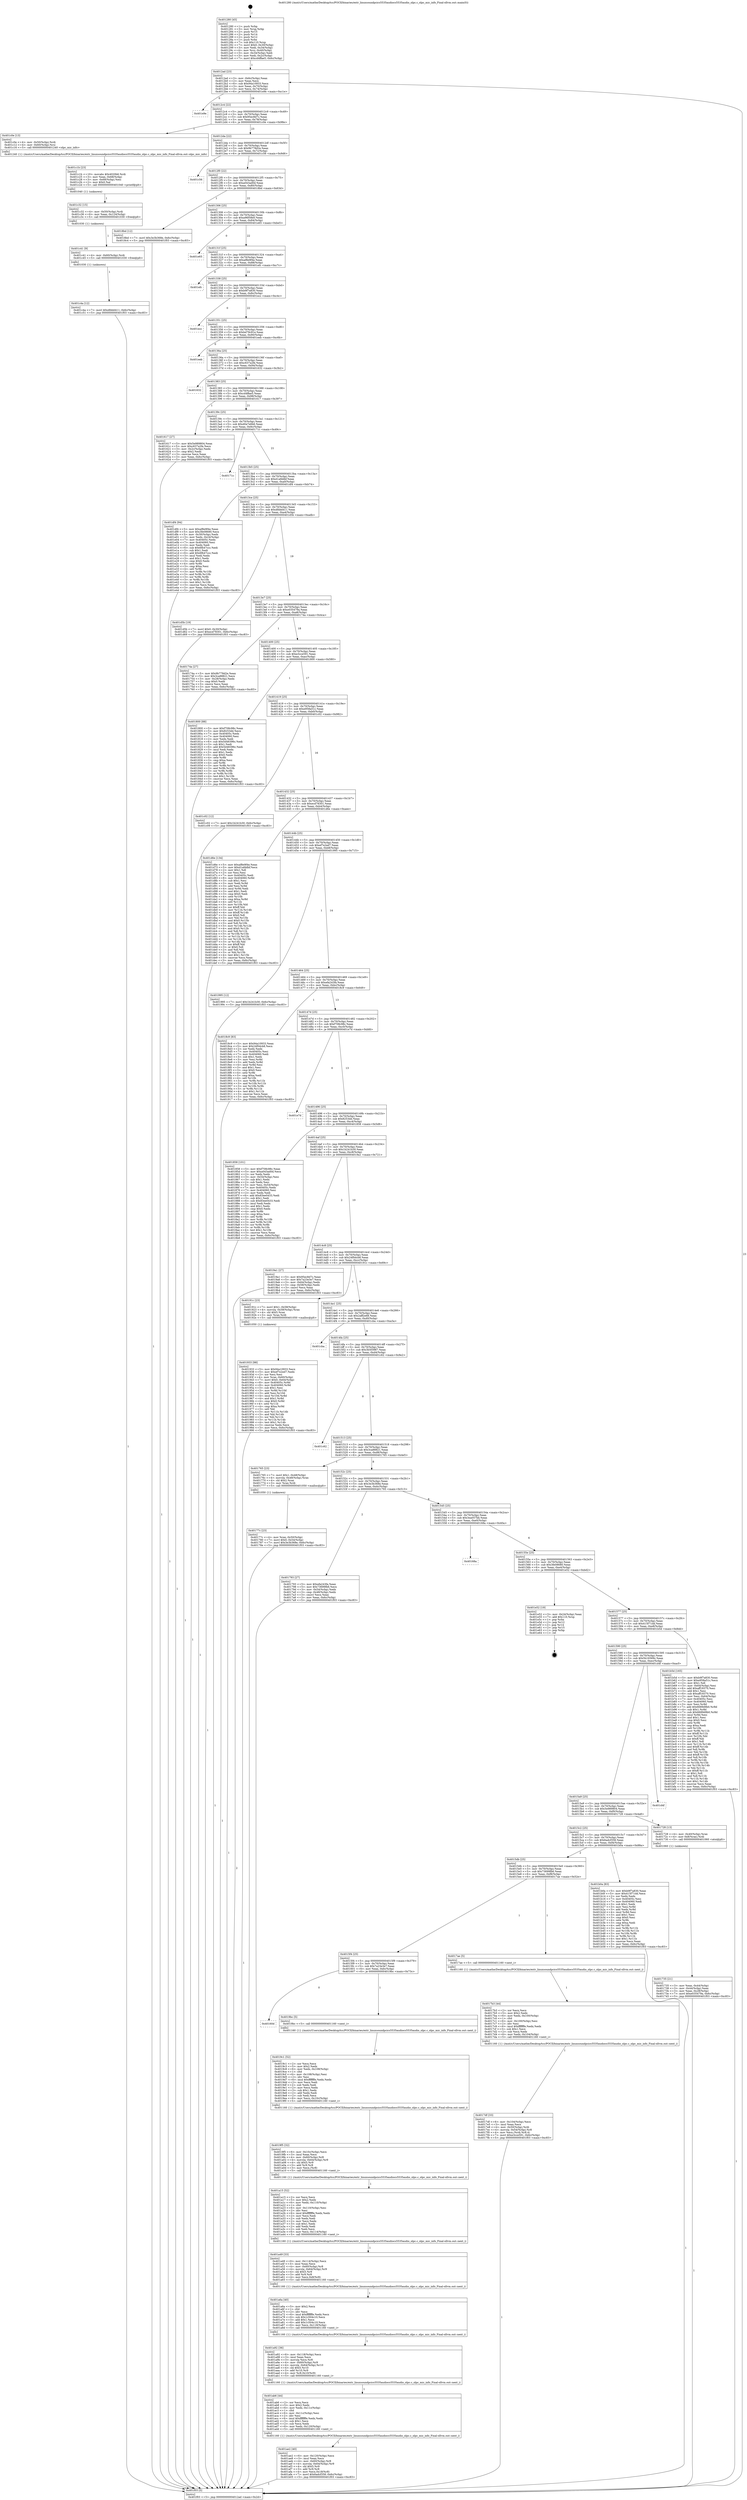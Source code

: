 digraph "0x401280" {
  label = "0x401280 (/mnt/c/Users/mathe/Desktop/tcc/POCII/binaries/extr_linuxsoundpcics5535audiocs5535audio_olpc.c_olpc_mic_info_Final-ollvm.out::main(0))"
  labelloc = "t"
  node[shape=record]

  Entry [label="",width=0.3,height=0.3,shape=circle,fillcolor=black,style=filled]
  "0x4012ad" [label="{
     0x4012ad [23]\l
     | [instrs]\l
     &nbsp;&nbsp;0x4012ad \<+3\>: mov -0x6c(%rbp),%eax\l
     &nbsp;&nbsp;0x4012b0 \<+2\>: mov %eax,%ecx\l
     &nbsp;&nbsp;0x4012b2 \<+6\>: sub $0x94a10933,%ecx\l
     &nbsp;&nbsp;0x4012b8 \<+3\>: mov %eax,-0x70(%rbp)\l
     &nbsp;&nbsp;0x4012bb \<+3\>: mov %ecx,-0x74(%rbp)\l
     &nbsp;&nbsp;0x4012be \<+6\>: je 0000000000401e9e \<main+0xc1e\>\l
  }"]
  "0x401e9e" [label="{
     0x401e9e\l
  }", style=dashed]
  "0x4012c4" [label="{
     0x4012c4 [22]\l
     | [instrs]\l
     &nbsp;&nbsp;0x4012c4 \<+5\>: jmp 00000000004012c9 \<main+0x49\>\l
     &nbsp;&nbsp;0x4012c9 \<+3\>: mov -0x70(%rbp),%eax\l
     &nbsp;&nbsp;0x4012cc \<+5\>: sub $0x95ec8d7c,%eax\l
     &nbsp;&nbsp;0x4012d1 \<+3\>: mov %eax,-0x78(%rbp)\l
     &nbsp;&nbsp;0x4012d4 \<+6\>: je 0000000000401c0e \<main+0x98e\>\l
  }"]
  Exit [label="",width=0.3,height=0.3,shape=circle,fillcolor=black,style=filled,peripheries=2]
  "0x401c0e" [label="{
     0x401c0e [13]\l
     | [instrs]\l
     &nbsp;&nbsp;0x401c0e \<+4\>: mov -0x50(%rbp),%rdi\l
     &nbsp;&nbsp;0x401c12 \<+4\>: mov -0x60(%rbp),%rsi\l
     &nbsp;&nbsp;0x401c16 \<+5\>: call 0000000000401240 \<olpc_mic_info\>\l
     | [calls]\l
     &nbsp;&nbsp;0x401240 \{1\} (/mnt/c/Users/mathe/Desktop/tcc/POCII/binaries/extr_linuxsoundpcics5535audiocs5535audio_olpc.c_olpc_mic_info_Final-ollvm.out::olpc_mic_info)\l
  }"]
  "0x4012da" [label="{
     0x4012da [22]\l
     | [instrs]\l
     &nbsp;&nbsp;0x4012da \<+5\>: jmp 00000000004012df \<main+0x5f\>\l
     &nbsp;&nbsp;0x4012df \<+3\>: mov -0x70(%rbp),%eax\l
     &nbsp;&nbsp;0x4012e2 \<+5\>: sub $0x9b778d2e,%eax\l
     &nbsp;&nbsp;0x4012e7 \<+3\>: mov %eax,-0x7c(%rbp)\l
     &nbsp;&nbsp;0x4012ea \<+6\>: je 0000000000401c56 \<main+0x9d6\>\l
  }"]
  "0x401c4a" [label="{
     0x401c4a [12]\l
     | [instrs]\l
     &nbsp;&nbsp;0x401c4a \<+7\>: movl $0xdfddd411,-0x6c(%rbp)\l
     &nbsp;&nbsp;0x401c51 \<+5\>: jmp 0000000000401f03 \<main+0xc83\>\l
  }"]
  "0x401c56" [label="{
     0x401c56\l
  }", style=dashed]
  "0x4012f0" [label="{
     0x4012f0 [22]\l
     | [instrs]\l
     &nbsp;&nbsp;0x4012f0 \<+5\>: jmp 00000000004012f5 \<main+0x75\>\l
     &nbsp;&nbsp;0x4012f5 \<+3\>: mov -0x70(%rbp),%eax\l
     &nbsp;&nbsp;0x4012f8 \<+5\>: sub $0xa043ad0d,%eax\l
     &nbsp;&nbsp;0x4012fd \<+3\>: mov %eax,-0x80(%rbp)\l
     &nbsp;&nbsp;0x401300 \<+6\>: je 00000000004018bd \<main+0x63d\>\l
  }"]
  "0x401c41" [label="{
     0x401c41 [9]\l
     | [instrs]\l
     &nbsp;&nbsp;0x401c41 \<+4\>: mov -0x60(%rbp),%rdi\l
     &nbsp;&nbsp;0x401c45 \<+5\>: call 0000000000401030 \<free@plt\>\l
     | [calls]\l
     &nbsp;&nbsp;0x401030 \{1\} (unknown)\l
  }"]
  "0x4018bd" [label="{
     0x4018bd [12]\l
     | [instrs]\l
     &nbsp;&nbsp;0x4018bd \<+7\>: movl $0x3e3b368e,-0x6c(%rbp)\l
     &nbsp;&nbsp;0x4018c4 \<+5\>: jmp 0000000000401f03 \<main+0xc83\>\l
  }"]
  "0x401306" [label="{
     0x401306 [25]\l
     | [instrs]\l
     &nbsp;&nbsp;0x401306 \<+5\>: jmp 000000000040130b \<main+0x8b\>\l
     &nbsp;&nbsp;0x40130b \<+3\>: mov -0x70(%rbp),%eax\l
     &nbsp;&nbsp;0x40130e \<+5\>: sub $0xa96f58e0,%eax\l
     &nbsp;&nbsp;0x401313 \<+6\>: mov %eax,-0x84(%rbp)\l
     &nbsp;&nbsp;0x401319 \<+6\>: je 0000000000401e65 \<main+0xbe5\>\l
  }"]
  "0x401c32" [label="{
     0x401c32 [15]\l
     | [instrs]\l
     &nbsp;&nbsp;0x401c32 \<+4\>: mov -0x50(%rbp),%rdi\l
     &nbsp;&nbsp;0x401c36 \<+6\>: mov %eax,-0x124(%rbp)\l
     &nbsp;&nbsp;0x401c3c \<+5\>: call 0000000000401030 \<free@plt\>\l
     | [calls]\l
     &nbsp;&nbsp;0x401030 \{1\} (unknown)\l
  }"]
  "0x401e65" [label="{
     0x401e65\l
  }", style=dashed]
  "0x40131f" [label="{
     0x40131f [25]\l
     | [instrs]\l
     &nbsp;&nbsp;0x40131f \<+5\>: jmp 0000000000401324 \<main+0xa4\>\l
     &nbsp;&nbsp;0x401324 \<+3\>: mov -0x70(%rbp),%eax\l
     &nbsp;&nbsp;0x401327 \<+5\>: sub $0xaf8e9f4e,%eax\l
     &nbsp;&nbsp;0x40132c \<+6\>: mov %eax,-0x88(%rbp)\l
     &nbsp;&nbsp;0x401332 \<+6\>: je 0000000000401efc \<main+0xc7c\>\l
  }"]
  "0x401c1b" [label="{
     0x401c1b [23]\l
     | [instrs]\l
     &nbsp;&nbsp;0x401c1b \<+10\>: movabs $0x4020b6,%rdi\l
     &nbsp;&nbsp;0x401c25 \<+3\>: mov %eax,-0x68(%rbp)\l
     &nbsp;&nbsp;0x401c28 \<+3\>: mov -0x68(%rbp),%esi\l
     &nbsp;&nbsp;0x401c2b \<+2\>: mov $0x0,%al\l
     &nbsp;&nbsp;0x401c2d \<+5\>: call 0000000000401040 \<printf@plt\>\l
     | [calls]\l
     &nbsp;&nbsp;0x401040 \{1\} (unknown)\l
  }"]
  "0x401efc" [label="{
     0x401efc\l
  }", style=dashed]
  "0x401338" [label="{
     0x401338 [25]\l
     | [instrs]\l
     &nbsp;&nbsp;0x401338 \<+5\>: jmp 000000000040133d \<main+0xbd\>\l
     &nbsp;&nbsp;0x40133d \<+3\>: mov -0x70(%rbp),%eax\l
     &nbsp;&nbsp;0x401340 \<+5\>: sub $0xb9f7a830,%eax\l
     &nbsp;&nbsp;0x401345 \<+6\>: mov %eax,-0x8c(%rbp)\l
     &nbsp;&nbsp;0x40134b \<+6\>: je 0000000000401ecc \<main+0xc4c\>\l
  }"]
  "0x401ae2" [label="{
     0x401ae2 [40]\l
     | [instrs]\l
     &nbsp;&nbsp;0x401ae2 \<+6\>: mov -0x120(%rbp),%ecx\l
     &nbsp;&nbsp;0x401ae8 \<+3\>: imul %eax,%ecx\l
     &nbsp;&nbsp;0x401aeb \<+4\>: mov -0x60(%rbp),%r8\l
     &nbsp;&nbsp;0x401aef \<+4\>: movslq -0x64(%rbp),%r9\l
     &nbsp;&nbsp;0x401af3 \<+4\>: shl $0x5,%r9\l
     &nbsp;&nbsp;0x401af7 \<+3\>: add %r9,%r8\l
     &nbsp;&nbsp;0x401afa \<+4\>: mov %ecx,0x18(%r8)\l
     &nbsp;&nbsp;0x401afe \<+7\>: movl $0x6adcf358,-0x6c(%rbp)\l
     &nbsp;&nbsp;0x401b05 \<+5\>: jmp 0000000000401f03 \<main+0xc83\>\l
  }"]
  "0x401ecc" [label="{
     0x401ecc\l
  }", style=dashed]
  "0x401351" [label="{
     0x401351 [25]\l
     | [instrs]\l
     &nbsp;&nbsp;0x401351 \<+5\>: jmp 0000000000401356 \<main+0xd6\>\l
     &nbsp;&nbsp;0x401356 \<+3\>: mov -0x70(%rbp),%eax\l
     &nbsp;&nbsp;0x401359 \<+5\>: sub $0xbd78c91e,%eax\l
     &nbsp;&nbsp;0x40135e \<+6\>: mov %eax,-0x90(%rbp)\l
     &nbsp;&nbsp;0x401364 \<+6\>: je 0000000000401eeb \<main+0xc6b\>\l
  }"]
  "0x401ab6" [label="{
     0x401ab6 [44]\l
     | [instrs]\l
     &nbsp;&nbsp;0x401ab6 \<+2\>: xor %ecx,%ecx\l
     &nbsp;&nbsp;0x401ab8 \<+5\>: mov $0x2,%edx\l
     &nbsp;&nbsp;0x401abd \<+6\>: mov %edx,-0x11c(%rbp)\l
     &nbsp;&nbsp;0x401ac3 \<+1\>: cltd\l
     &nbsp;&nbsp;0x401ac4 \<+6\>: mov -0x11c(%rbp),%esi\l
     &nbsp;&nbsp;0x401aca \<+2\>: idiv %esi\l
     &nbsp;&nbsp;0x401acc \<+6\>: imul $0xfffffffe,%edx,%edx\l
     &nbsp;&nbsp;0x401ad2 \<+3\>: sub $0x1,%ecx\l
     &nbsp;&nbsp;0x401ad5 \<+2\>: sub %ecx,%edx\l
     &nbsp;&nbsp;0x401ad7 \<+6\>: mov %edx,-0x120(%rbp)\l
     &nbsp;&nbsp;0x401add \<+5\>: call 0000000000401160 \<next_i\>\l
     | [calls]\l
     &nbsp;&nbsp;0x401160 \{1\} (/mnt/c/Users/mathe/Desktop/tcc/POCII/binaries/extr_linuxsoundpcics5535audiocs5535audio_olpc.c_olpc_mic_info_Final-ollvm.out::next_i)\l
  }"]
  "0x401eeb" [label="{
     0x401eeb\l
  }", style=dashed]
  "0x40136a" [label="{
     0x40136a [25]\l
     | [instrs]\l
     &nbsp;&nbsp;0x40136a \<+5\>: jmp 000000000040136f \<main+0xef\>\l
     &nbsp;&nbsp;0x40136f \<+3\>: mov -0x70(%rbp),%eax\l
     &nbsp;&nbsp;0x401372 \<+5\>: sub $0xc637a2fe,%eax\l
     &nbsp;&nbsp;0x401377 \<+6\>: mov %eax,-0x94(%rbp)\l
     &nbsp;&nbsp;0x40137d \<+6\>: je 0000000000401632 \<main+0x3b2\>\l
  }"]
  "0x401a92" [label="{
     0x401a92 [36]\l
     | [instrs]\l
     &nbsp;&nbsp;0x401a92 \<+6\>: mov -0x118(%rbp),%ecx\l
     &nbsp;&nbsp;0x401a98 \<+3\>: imul %eax,%ecx\l
     &nbsp;&nbsp;0x401a9b \<+3\>: movslq %ecx,%r8\l
     &nbsp;&nbsp;0x401a9e \<+4\>: mov -0x60(%rbp),%r9\l
     &nbsp;&nbsp;0x401aa2 \<+4\>: movslq -0x64(%rbp),%r10\l
     &nbsp;&nbsp;0x401aa6 \<+4\>: shl $0x5,%r10\l
     &nbsp;&nbsp;0x401aaa \<+3\>: add %r10,%r9\l
     &nbsp;&nbsp;0x401aad \<+4\>: mov %r8,0x10(%r9)\l
     &nbsp;&nbsp;0x401ab1 \<+5\>: call 0000000000401160 \<next_i\>\l
     | [calls]\l
     &nbsp;&nbsp;0x401160 \{1\} (/mnt/c/Users/mathe/Desktop/tcc/POCII/binaries/extr_linuxsoundpcics5535audiocs5535audio_olpc.c_olpc_mic_info_Final-ollvm.out::next_i)\l
  }"]
  "0x401632" [label="{
     0x401632\l
  }", style=dashed]
  "0x401383" [label="{
     0x401383 [25]\l
     | [instrs]\l
     &nbsp;&nbsp;0x401383 \<+5\>: jmp 0000000000401388 \<main+0x108\>\l
     &nbsp;&nbsp;0x401388 \<+3\>: mov -0x70(%rbp),%eax\l
     &nbsp;&nbsp;0x40138b \<+5\>: sub $0xcd4ffae5,%eax\l
     &nbsp;&nbsp;0x401390 \<+6\>: mov %eax,-0x98(%rbp)\l
     &nbsp;&nbsp;0x401396 \<+6\>: je 0000000000401617 \<main+0x397\>\l
  }"]
  "0x401a6a" [label="{
     0x401a6a [40]\l
     | [instrs]\l
     &nbsp;&nbsp;0x401a6a \<+5\>: mov $0x2,%ecx\l
     &nbsp;&nbsp;0x401a6f \<+1\>: cltd\l
     &nbsp;&nbsp;0x401a70 \<+2\>: idiv %ecx\l
     &nbsp;&nbsp;0x401a72 \<+6\>: imul $0xfffffffe,%edx,%ecx\l
     &nbsp;&nbsp;0x401a78 \<+6\>: sub $0x1c504c10,%ecx\l
     &nbsp;&nbsp;0x401a7e \<+3\>: add $0x1,%ecx\l
     &nbsp;&nbsp;0x401a81 \<+6\>: add $0x1c504c10,%ecx\l
     &nbsp;&nbsp;0x401a87 \<+6\>: mov %ecx,-0x118(%rbp)\l
     &nbsp;&nbsp;0x401a8d \<+5\>: call 0000000000401160 \<next_i\>\l
     | [calls]\l
     &nbsp;&nbsp;0x401160 \{1\} (/mnt/c/Users/mathe/Desktop/tcc/POCII/binaries/extr_linuxsoundpcics5535audiocs5535audio_olpc.c_olpc_mic_info_Final-ollvm.out::next_i)\l
  }"]
  "0x401617" [label="{
     0x401617 [27]\l
     | [instrs]\l
     &nbsp;&nbsp;0x401617 \<+5\>: mov $0x5e989804,%eax\l
     &nbsp;&nbsp;0x40161c \<+5\>: mov $0xc637a2fe,%ecx\l
     &nbsp;&nbsp;0x401621 \<+3\>: mov -0x2c(%rbp),%edx\l
     &nbsp;&nbsp;0x401624 \<+3\>: cmp $0x2,%edx\l
     &nbsp;&nbsp;0x401627 \<+3\>: cmovne %ecx,%eax\l
     &nbsp;&nbsp;0x40162a \<+3\>: mov %eax,-0x6c(%rbp)\l
     &nbsp;&nbsp;0x40162d \<+5\>: jmp 0000000000401f03 \<main+0xc83\>\l
  }"]
  "0x40139c" [label="{
     0x40139c [25]\l
     | [instrs]\l
     &nbsp;&nbsp;0x40139c \<+5\>: jmp 00000000004013a1 \<main+0x121\>\l
     &nbsp;&nbsp;0x4013a1 \<+3\>: mov -0x70(%rbp),%eax\l
     &nbsp;&nbsp;0x4013a4 \<+5\>: sub $0xd0a7e6b6,%eax\l
     &nbsp;&nbsp;0x4013a9 \<+6\>: mov %eax,-0x9c(%rbp)\l
     &nbsp;&nbsp;0x4013af \<+6\>: je 000000000040171c \<main+0x49c\>\l
  }"]
  "0x401f03" [label="{
     0x401f03 [5]\l
     | [instrs]\l
     &nbsp;&nbsp;0x401f03 \<+5\>: jmp 00000000004012ad \<main+0x2d\>\l
  }"]
  "0x401280" [label="{
     0x401280 [45]\l
     | [instrs]\l
     &nbsp;&nbsp;0x401280 \<+1\>: push %rbp\l
     &nbsp;&nbsp;0x401281 \<+3\>: mov %rsp,%rbp\l
     &nbsp;&nbsp;0x401284 \<+2\>: push %r15\l
     &nbsp;&nbsp;0x401286 \<+2\>: push %r14\l
     &nbsp;&nbsp;0x401288 \<+2\>: push %r12\l
     &nbsp;&nbsp;0x40128a \<+1\>: push %rbx\l
     &nbsp;&nbsp;0x40128b \<+7\>: sub $0x110,%rsp\l
     &nbsp;&nbsp;0x401292 \<+7\>: movl $0x0,-0x30(%rbp)\l
     &nbsp;&nbsp;0x401299 \<+3\>: mov %edi,-0x34(%rbp)\l
     &nbsp;&nbsp;0x40129c \<+4\>: mov %rsi,-0x40(%rbp)\l
     &nbsp;&nbsp;0x4012a0 \<+3\>: mov -0x34(%rbp),%edi\l
     &nbsp;&nbsp;0x4012a3 \<+3\>: mov %edi,-0x2c(%rbp)\l
     &nbsp;&nbsp;0x4012a6 \<+7\>: movl $0xcd4ffae5,-0x6c(%rbp)\l
  }"]
  "0x401a49" [label="{
     0x401a49 [33]\l
     | [instrs]\l
     &nbsp;&nbsp;0x401a49 \<+6\>: mov -0x114(%rbp),%ecx\l
     &nbsp;&nbsp;0x401a4f \<+3\>: imul %eax,%ecx\l
     &nbsp;&nbsp;0x401a52 \<+4\>: mov -0x60(%rbp),%r8\l
     &nbsp;&nbsp;0x401a56 \<+4\>: movslq -0x64(%rbp),%r9\l
     &nbsp;&nbsp;0x401a5a \<+4\>: shl $0x5,%r9\l
     &nbsp;&nbsp;0x401a5e \<+3\>: add %r9,%r8\l
     &nbsp;&nbsp;0x401a61 \<+4\>: mov %ecx,0x8(%r8)\l
     &nbsp;&nbsp;0x401a65 \<+5\>: call 0000000000401160 \<next_i\>\l
     | [calls]\l
     &nbsp;&nbsp;0x401160 \{1\} (/mnt/c/Users/mathe/Desktop/tcc/POCII/binaries/extr_linuxsoundpcics5535audiocs5535audio_olpc.c_olpc_mic_info_Final-ollvm.out::next_i)\l
  }"]
  "0x40171c" [label="{
     0x40171c\l
  }", style=dashed]
  "0x4013b5" [label="{
     0x4013b5 [25]\l
     | [instrs]\l
     &nbsp;&nbsp;0x4013b5 \<+5\>: jmp 00000000004013ba \<main+0x13a\>\l
     &nbsp;&nbsp;0x4013ba \<+3\>: mov -0x70(%rbp),%eax\l
     &nbsp;&nbsp;0x4013bd \<+5\>: sub $0xd1afddbf,%eax\l
     &nbsp;&nbsp;0x4013c2 \<+6\>: mov %eax,-0xa0(%rbp)\l
     &nbsp;&nbsp;0x4013c8 \<+6\>: je 0000000000401df4 \<main+0xb74\>\l
  }"]
  "0x401a15" [label="{
     0x401a15 [52]\l
     | [instrs]\l
     &nbsp;&nbsp;0x401a15 \<+2\>: xor %ecx,%ecx\l
     &nbsp;&nbsp;0x401a17 \<+5\>: mov $0x2,%edx\l
     &nbsp;&nbsp;0x401a1c \<+6\>: mov %edx,-0x110(%rbp)\l
     &nbsp;&nbsp;0x401a22 \<+1\>: cltd\l
     &nbsp;&nbsp;0x401a23 \<+6\>: mov -0x110(%rbp),%esi\l
     &nbsp;&nbsp;0x401a29 \<+2\>: idiv %esi\l
     &nbsp;&nbsp;0x401a2b \<+6\>: imul $0xfffffffe,%edx,%edx\l
     &nbsp;&nbsp;0x401a31 \<+2\>: mov %ecx,%edi\l
     &nbsp;&nbsp;0x401a33 \<+2\>: sub %edx,%edi\l
     &nbsp;&nbsp;0x401a35 \<+2\>: mov %ecx,%edx\l
     &nbsp;&nbsp;0x401a37 \<+3\>: sub $0x1,%edx\l
     &nbsp;&nbsp;0x401a3a \<+2\>: add %edx,%edi\l
     &nbsp;&nbsp;0x401a3c \<+2\>: sub %edi,%ecx\l
     &nbsp;&nbsp;0x401a3e \<+6\>: mov %ecx,-0x114(%rbp)\l
     &nbsp;&nbsp;0x401a44 \<+5\>: call 0000000000401160 \<next_i\>\l
     | [calls]\l
     &nbsp;&nbsp;0x401160 \{1\} (/mnt/c/Users/mathe/Desktop/tcc/POCII/binaries/extr_linuxsoundpcics5535audiocs5535audio_olpc.c_olpc_mic_info_Final-ollvm.out::next_i)\l
  }"]
  "0x401df4" [label="{
     0x401df4 [94]\l
     | [instrs]\l
     &nbsp;&nbsp;0x401df4 \<+5\>: mov $0xaf8e9f4e,%eax\l
     &nbsp;&nbsp;0x401df9 \<+5\>: mov $0x3fe08680,%ecx\l
     &nbsp;&nbsp;0x401dfe \<+3\>: mov -0x30(%rbp),%edx\l
     &nbsp;&nbsp;0x401e01 \<+3\>: mov %edx,-0x24(%rbp)\l
     &nbsp;&nbsp;0x401e04 \<+7\>: mov 0x40405c,%edx\l
     &nbsp;&nbsp;0x401e0b \<+7\>: mov 0x404060,%esi\l
     &nbsp;&nbsp;0x401e12 \<+2\>: mov %edx,%edi\l
     &nbsp;&nbsp;0x401e14 \<+6\>: sub $0x6fb47ccc,%edi\l
     &nbsp;&nbsp;0x401e1a \<+3\>: sub $0x1,%edi\l
     &nbsp;&nbsp;0x401e1d \<+6\>: add $0x6fb47ccc,%edi\l
     &nbsp;&nbsp;0x401e23 \<+3\>: imul %edi,%edx\l
     &nbsp;&nbsp;0x401e26 \<+3\>: and $0x1,%edx\l
     &nbsp;&nbsp;0x401e29 \<+3\>: cmp $0x0,%edx\l
     &nbsp;&nbsp;0x401e2c \<+4\>: sete %r8b\l
     &nbsp;&nbsp;0x401e30 \<+3\>: cmp $0xa,%esi\l
     &nbsp;&nbsp;0x401e33 \<+4\>: setl %r9b\l
     &nbsp;&nbsp;0x401e37 \<+3\>: mov %r8b,%r10b\l
     &nbsp;&nbsp;0x401e3a \<+3\>: and %r9b,%r10b\l
     &nbsp;&nbsp;0x401e3d \<+3\>: xor %r9b,%r8b\l
     &nbsp;&nbsp;0x401e40 \<+3\>: or %r8b,%r10b\l
     &nbsp;&nbsp;0x401e43 \<+4\>: test $0x1,%r10b\l
     &nbsp;&nbsp;0x401e47 \<+3\>: cmovne %ecx,%eax\l
     &nbsp;&nbsp;0x401e4a \<+3\>: mov %eax,-0x6c(%rbp)\l
     &nbsp;&nbsp;0x401e4d \<+5\>: jmp 0000000000401f03 \<main+0xc83\>\l
  }"]
  "0x4013ce" [label="{
     0x4013ce [25]\l
     | [instrs]\l
     &nbsp;&nbsp;0x4013ce \<+5\>: jmp 00000000004013d3 \<main+0x153\>\l
     &nbsp;&nbsp;0x4013d3 \<+3\>: mov -0x70(%rbp),%eax\l
     &nbsp;&nbsp;0x4013d6 \<+5\>: sub $0xdfddd411,%eax\l
     &nbsp;&nbsp;0x4013db \<+6\>: mov %eax,-0xa4(%rbp)\l
     &nbsp;&nbsp;0x4013e1 \<+6\>: je 0000000000401d5b \<main+0xadb\>\l
  }"]
  "0x4019f5" [label="{
     0x4019f5 [32]\l
     | [instrs]\l
     &nbsp;&nbsp;0x4019f5 \<+6\>: mov -0x10c(%rbp),%ecx\l
     &nbsp;&nbsp;0x4019fb \<+3\>: imul %eax,%ecx\l
     &nbsp;&nbsp;0x4019fe \<+4\>: mov -0x60(%rbp),%r8\l
     &nbsp;&nbsp;0x401a02 \<+4\>: movslq -0x64(%rbp),%r9\l
     &nbsp;&nbsp;0x401a06 \<+4\>: shl $0x5,%r9\l
     &nbsp;&nbsp;0x401a0a \<+3\>: add %r9,%r8\l
     &nbsp;&nbsp;0x401a0d \<+3\>: mov %ecx,(%r8)\l
     &nbsp;&nbsp;0x401a10 \<+5\>: call 0000000000401160 \<next_i\>\l
     | [calls]\l
     &nbsp;&nbsp;0x401160 \{1\} (/mnt/c/Users/mathe/Desktop/tcc/POCII/binaries/extr_linuxsoundpcics5535audiocs5535audio_olpc.c_olpc_mic_info_Final-ollvm.out::next_i)\l
  }"]
  "0x401d5b" [label="{
     0x401d5b [19]\l
     | [instrs]\l
     &nbsp;&nbsp;0x401d5b \<+7\>: movl $0x0,-0x30(%rbp)\l
     &nbsp;&nbsp;0x401d62 \<+7\>: movl $0xecd78301,-0x6c(%rbp)\l
     &nbsp;&nbsp;0x401d69 \<+5\>: jmp 0000000000401f03 \<main+0xc83\>\l
  }"]
  "0x4013e7" [label="{
     0x4013e7 [25]\l
     | [instrs]\l
     &nbsp;&nbsp;0x4013e7 \<+5\>: jmp 00000000004013ec \<main+0x16c\>\l
     &nbsp;&nbsp;0x4013ec \<+3\>: mov -0x70(%rbp),%eax\l
     &nbsp;&nbsp;0x4013ef \<+5\>: sub $0xe035479a,%eax\l
     &nbsp;&nbsp;0x4013f4 \<+6\>: mov %eax,-0xa8(%rbp)\l
     &nbsp;&nbsp;0x4013fa \<+6\>: je 000000000040174a \<main+0x4ca\>\l
  }"]
  "0x4019c1" [label="{
     0x4019c1 [52]\l
     | [instrs]\l
     &nbsp;&nbsp;0x4019c1 \<+2\>: xor %ecx,%ecx\l
     &nbsp;&nbsp;0x4019c3 \<+5\>: mov $0x2,%edx\l
     &nbsp;&nbsp;0x4019c8 \<+6\>: mov %edx,-0x108(%rbp)\l
     &nbsp;&nbsp;0x4019ce \<+1\>: cltd\l
     &nbsp;&nbsp;0x4019cf \<+6\>: mov -0x108(%rbp),%esi\l
     &nbsp;&nbsp;0x4019d5 \<+2\>: idiv %esi\l
     &nbsp;&nbsp;0x4019d7 \<+6\>: imul $0xfffffffe,%edx,%edx\l
     &nbsp;&nbsp;0x4019dd \<+2\>: mov %ecx,%edi\l
     &nbsp;&nbsp;0x4019df \<+2\>: sub %edx,%edi\l
     &nbsp;&nbsp;0x4019e1 \<+2\>: mov %ecx,%edx\l
     &nbsp;&nbsp;0x4019e3 \<+3\>: sub $0x1,%edx\l
     &nbsp;&nbsp;0x4019e6 \<+2\>: add %edx,%edi\l
     &nbsp;&nbsp;0x4019e8 \<+2\>: sub %edi,%ecx\l
     &nbsp;&nbsp;0x4019ea \<+6\>: mov %ecx,-0x10c(%rbp)\l
     &nbsp;&nbsp;0x4019f0 \<+5\>: call 0000000000401160 \<next_i\>\l
     | [calls]\l
     &nbsp;&nbsp;0x401160 \{1\} (/mnt/c/Users/mathe/Desktop/tcc/POCII/binaries/extr_linuxsoundpcics5535audiocs5535audio_olpc.c_olpc_mic_info_Final-ollvm.out::next_i)\l
  }"]
  "0x40174a" [label="{
     0x40174a [27]\l
     | [instrs]\l
     &nbsp;&nbsp;0x40174a \<+5\>: mov $0x9b778d2e,%eax\l
     &nbsp;&nbsp;0x40174f \<+5\>: mov $0x3ca88821,%ecx\l
     &nbsp;&nbsp;0x401754 \<+3\>: mov -0x28(%rbp),%edx\l
     &nbsp;&nbsp;0x401757 \<+3\>: cmp $0x0,%edx\l
     &nbsp;&nbsp;0x40175a \<+3\>: cmove %ecx,%eax\l
     &nbsp;&nbsp;0x40175d \<+3\>: mov %eax,-0x6c(%rbp)\l
     &nbsp;&nbsp;0x401760 \<+5\>: jmp 0000000000401f03 \<main+0xc83\>\l
  }"]
  "0x401400" [label="{
     0x401400 [25]\l
     | [instrs]\l
     &nbsp;&nbsp;0x401400 \<+5\>: jmp 0000000000401405 \<main+0x185\>\l
     &nbsp;&nbsp;0x401405 \<+3\>: mov -0x70(%rbp),%eax\l
     &nbsp;&nbsp;0x401408 \<+5\>: sub $0xe3cce591,%eax\l
     &nbsp;&nbsp;0x40140d \<+6\>: mov %eax,-0xac(%rbp)\l
     &nbsp;&nbsp;0x401413 \<+6\>: je 0000000000401800 \<main+0x580\>\l
  }"]
  "0x40160d" [label="{
     0x40160d\l
  }", style=dashed]
  "0x401800" [label="{
     0x401800 [88]\l
     | [instrs]\l
     &nbsp;&nbsp;0x401800 \<+5\>: mov $0xf708c98c,%eax\l
     &nbsp;&nbsp;0x401805 \<+5\>: mov $0x8253dd,%ecx\l
     &nbsp;&nbsp;0x40180a \<+7\>: mov 0x40405c,%edx\l
     &nbsp;&nbsp;0x401811 \<+7\>: mov 0x404060,%esi\l
     &nbsp;&nbsp;0x401818 \<+2\>: mov %edx,%edi\l
     &nbsp;&nbsp;0x40181a \<+6\>: sub $0x5d48396c,%edi\l
     &nbsp;&nbsp;0x401820 \<+3\>: sub $0x1,%edi\l
     &nbsp;&nbsp;0x401823 \<+6\>: add $0x5d48396c,%edi\l
     &nbsp;&nbsp;0x401829 \<+3\>: imul %edi,%edx\l
     &nbsp;&nbsp;0x40182c \<+3\>: and $0x1,%edx\l
     &nbsp;&nbsp;0x40182f \<+3\>: cmp $0x0,%edx\l
     &nbsp;&nbsp;0x401832 \<+4\>: sete %r8b\l
     &nbsp;&nbsp;0x401836 \<+3\>: cmp $0xa,%esi\l
     &nbsp;&nbsp;0x401839 \<+4\>: setl %r9b\l
     &nbsp;&nbsp;0x40183d \<+3\>: mov %r8b,%r10b\l
     &nbsp;&nbsp;0x401840 \<+3\>: and %r9b,%r10b\l
     &nbsp;&nbsp;0x401843 \<+3\>: xor %r9b,%r8b\l
     &nbsp;&nbsp;0x401846 \<+3\>: or %r8b,%r10b\l
     &nbsp;&nbsp;0x401849 \<+4\>: test $0x1,%r10b\l
     &nbsp;&nbsp;0x40184d \<+3\>: cmovne %ecx,%eax\l
     &nbsp;&nbsp;0x401850 \<+3\>: mov %eax,-0x6c(%rbp)\l
     &nbsp;&nbsp;0x401853 \<+5\>: jmp 0000000000401f03 \<main+0xc83\>\l
  }"]
  "0x401419" [label="{
     0x401419 [25]\l
     | [instrs]\l
     &nbsp;&nbsp;0x401419 \<+5\>: jmp 000000000040141e \<main+0x19e\>\l
     &nbsp;&nbsp;0x40141e \<+3\>: mov -0x70(%rbp),%eax\l
     &nbsp;&nbsp;0x401421 \<+5\>: sub $0xe958a51c,%eax\l
     &nbsp;&nbsp;0x401426 \<+6\>: mov %eax,-0xb0(%rbp)\l
     &nbsp;&nbsp;0x40142c \<+6\>: je 0000000000401c02 \<main+0x982\>\l
  }"]
  "0x4019bc" [label="{
     0x4019bc [5]\l
     | [instrs]\l
     &nbsp;&nbsp;0x4019bc \<+5\>: call 0000000000401160 \<next_i\>\l
     | [calls]\l
     &nbsp;&nbsp;0x401160 \{1\} (/mnt/c/Users/mathe/Desktop/tcc/POCII/binaries/extr_linuxsoundpcics5535audiocs5535audio_olpc.c_olpc_mic_info_Final-ollvm.out::next_i)\l
  }"]
  "0x401c02" [label="{
     0x401c02 [12]\l
     | [instrs]\l
     &nbsp;&nbsp;0x401c02 \<+7\>: movl $0x1b241b30,-0x6c(%rbp)\l
     &nbsp;&nbsp;0x401c09 \<+5\>: jmp 0000000000401f03 \<main+0xc83\>\l
  }"]
  "0x401432" [label="{
     0x401432 [25]\l
     | [instrs]\l
     &nbsp;&nbsp;0x401432 \<+5\>: jmp 0000000000401437 \<main+0x1b7\>\l
     &nbsp;&nbsp;0x401437 \<+3\>: mov -0x70(%rbp),%eax\l
     &nbsp;&nbsp;0x40143a \<+5\>: sub $0xecd78301,%eax\l
     &nbsp;&nbsp;0x40143f \<+6\>: mov %eax,-0xb4(%rbp)\l
     &nbsp;&nbsp;0x401445 \<+6\>: je 0000000000401d6e \<main+0xaee\>\l
  }"]
  "0x401933" [label="{
     0x401933 [98]\l
     | [instrs]\l
     &nbsp;&nbsp;0x401933 \<+5\>: mov $0x94a10933,%ecx\l
     &nbsp;&nbsp;0x401938 \<+5\>: mov $0xef7e2ed7,%edx\l
     &nbsp;&nbsp;0x40193d \<+2\>: xor %esi,%esi\l
     &nbsp;&nbsp;0x40193f \<+4\>: mov %rax,-0x60(%rbp)\l
     &nbsp;&nbsp;0x401943 \<+7\>: movl $0x0,-0x64(%rbp)\l
     &nbsp;&nbsp;0x40194a \<+8\>: mov 0x40405c,%r8d\l
     &nbsp;&nbsp;0x401952 \<+8\>: mov 0x404060,%r9d\l
     &nbsp;&nbsp;0x40195a \<+3\>: sub $0x1,%esi\l
     &nbsp;&nbsp;0x40195d \<+3\>: mov %r8d,%r10d\l
     &nbsp;&nbsp;0x401960 \<+3\>: add %esi,%r10d\l
     &nbsp;&nbsp;0x401963 \<+4\>: imul %r10d,%r8d\l
     &nbsp;&nbsp;0x401967 \<+4\>: and $0x1,%r8d\l
     &nbsp;&nbsp;0x40196b \<+4\>: cmp $0x0,%r8d\l
     &nbsp;&nbsp;0x40196f \<+4\>: sete %r11b\l
     &nbsp;&nbsp;0x401973 \<+4\>: cmp $0xa,%r9d\l
     &nbsp;&nbsp;0x401977 \<+3\>: setl %bl\l
     &nbsp;&nbsp;0x40197a \<+3\>: mov %r11b,%r14b\l
     &nbsp;&nbsp;0x40197d \<+3\>: and %bl,%r14b\l
     &nbsp;&nbsp;0x401980 \<+3\>: xor %bl,%r11b\l
     &nbsp;&nbsp;0x401983 \<+3\>: or %r11b,%r14b\l
     &nbsp;&nbsp;0x401986 \<+4\>: test $0x1,%r14b\l
     &nbsp;&nbsp;0x40198a \<+3\>: cmovne %edx,%ecx\l
     &nbsp;&nbsp;0x40198d \<+3\>: mov %ecx,-0x6c(%rbp)\l
     &nbsp;&nbsp;0x401990 \<+5\>: jmp 0000000000401f03 \<main+0xc83\>\l
  }"]
  "0x401d6e" [label="{
     0x401d6e [134]\l
     | [instrs]\l
     &nbsp;&nbsp;0x401d6e \<+5\>: mov $0xaf8e9f4e,%eax\l
     &nbsp;&nbsp;0x401d73 \<+5\>: mov $0xd1afddbf,%ecx\l
     &nbsp;&nbsp;0x401d78 \<+2\>: mov $0x1,%dl\l
     &nbsp;&nbsp;0x401d7a \<+2\>: xor %esi,%esi\l
     &nbsp;&nbsp;0x401d7c \<+7\>: mov 0x40405c,%edi\l
     &nbsp;&nbsp;0x401d83 \<+8\>: mov 0x404060,%r8d\l
     &nbsp;&nbsp;0x401d8b \<+3\>: sub $0x1,%esi\l
     &nbsp;&nbsp;0x401d8e \<+3\>: mov %edi,%r9d\l
     &nbsp;&nbsp;0x401d91 \<+3\>: add %esi,%r9d\l
     &nbsp;&nbsp;0x401d94 \<+4\>: imul %r9d,%edi\l
     &nbsp;&nbsp;0x401d98 \<+3\>: and $0x1,%edi\l
     &nbsp;&nbsp;0x401d9b \<+3\>: cmp $0x0,%edi\l
     &nbsp;&nbsp;0x401d9e \<+4\>: sete %r10b\l
     &nbsp;&nbsp;0x401da2 \<+4\>: cmp $0xa,%r8d\l
     &nbsp;&nbsp;0x401da6 \<+4\>: setl %r11b\l
     &nbsp;&nbsp;0x401daa \<+3\>: mov %r10b,%bl\l
     &nbsp;&nbsp;0x401dad \<+3\>: xor $0xff,%bl\l
     &nbsp;&nbsp;0x401db0 \<+3\>: mov %r11b,%r14b\l
     &nbsp;&nbsp;0x401db3 \<+4\>: xor $0xff,%r14b\l
     &nbsp;&nbsp;0x401db7 \<+3\>: xor $0x0,%dl\l
     &nbsp;&nbsp;0x401dba \<+3\>: mov %bl,%r15b\l
     &nbsp;&nbsp;0x401dbd \<+4\>: and $0x0,%r15b\l
     &nbsp;&nbsp;0x401dc1 \<+3\>: and %dl,%r10b\l
     &nbsp;&nbsp;0x401dc4 \<+3\>: mov %r14b,%r12b\l
     &nbsp;&nbsp;0x401dc7 \<+4\>: and $0x0,%r12b\l
     &nbsp;&nbsp;0x401dcb \<+3\>: and %dl,%r11b\l
     &nbsp;&nbsp;0x401dce \<+3\>: or %r10b,%r15b\l
     &nbsp;&nbsp;0x401dd1 \<+3\>: or %r11b,%r12b\l
     &nbsp;&nbsp;0x401dd4 \<+3\>: xor %r12b,%r15b\l
     &nbsp;&nbsp;0x401dd7 \<+3\>: or %r14b,%bl\l
     &nbsp;&nbsp;0x401dda \<+3\>: xor $0xff,%bl\l
     &nbsp;&nbsp;0x401ddd \<+3\>: or $0x0,%dl\l
     &nbsp;&nbsp;0x401de0 \<+2\>: and %dl,%bl\l
     &nbsp;&nbsp;0x401de2 \<+3\>: or %bl,%r15b\l
     &nbsp;&nbsp;0x401de5 \<+4\>: test $0x1,%r15b\l
     &nbsp;&nbsp;0x401de9 \<+3\>: cmovne %ecx,%eax\l
     &nbsp;&nbsp;0x401dec \<+3\>: mov %eax,-0x6c(%rbp)\l
     &nbsp;&nbsp;0x401def \<+5\>: jmp 0000000000401f03 \<main+0xc83\>\l
  }"]
  "0x40144b" [label="{
     0x40144b [25]\l
     | [instrs]\l
     &nbsp;&nbsp;0x40144b \<+5\>: jmp 0000000000401450 \<main+0x1d0\>\l
     &nbsp;&nbsp;0x401450 \<+3\>: mov -0x70(%rbp),%eax\l
     &nbsp;&nbsp;0x401453 \<+5\>: sub $0xef7e2ed7,%eax\l
     &nbsp;&nbsp;0x401458 \<+6\>: mov %eax,-0xb8(%rbp)\l
     &nbsp;&nbsp;0x40145e \<+6\>: je 0000000000401995 \<main+0x715\>\l
  }"]
  "0x4017df" [label="{
     0x4017df [33]\l
     | [instrs]\l
     &nbsp;&nbsp;0x4017df \<+6\>: mov -0x104(%rbp),%ecx\l
     &nbsp;&nbsp;0x4017e5 \<+3\>: imul %eax,%ecx\l
     &nbsp;&nbsp;0x4017e8 \<+4\>: mov -0x50(%rbp),%rdi\l
     &nbsp;&nbsp;0x4017ec \<+4\>: movslq -0x54(%rbp),%r8\l
     &nbsp;&nbsp;0x4017f0 \<+4\>: mov %ecx,(%rdi,%r8,4)\l
     &nbsp;&nbsp;0x4017f4 \<+7\>: movl $0xe3cce591,-0x6c(%rbp)\l
     &nbsp;&nbsp;0x4017fb \<+5\>: jmp 0000000000401f03 \<main+0xc83\>\l
  }"]
  "0x401995" [label="{
     0x401995 [12]\l
     | [instrs]\l
     &nbsp;&nbsp;0x401995 \<+7\>: movl $0x1b241b30,-0x6c(%rbp)\l
     &nbsp;&nbsp;0x40199c \<+5\>: jmp 0000000000401f03 \<main+0xc83\>\l
  }"]
  "0x401464" [label="{
     0x401464 [25]\l
     | [instrs]\l
     &nbsp;&nbsp;0x401464 \<+5\>: jmp 0000000000401469 \<main+0x1e9\>\l
     &nbsp;&nbsp;0x401469 \<+3\>: mov -0x70(%rbp),%eax\l
     &nbsp;&nbsp;0x40146c \<+5\>: sub $0xefa243fa,%eax\l
     &nbsp;&nbsp;0x401471 \<+6\>: mov %eax,-0xbc(%rbp)\l
     &nbsp;&nbsp;0x401477 \<+6\>: je 00000000004018c9 \<main+0x649\>\l
  }"]
  "0x4017b3" [label="{
     0x4017b3 [44]\l
     | [instrs]\l
     &nbsp;&nbsp;0x4017b3 \<+2\>: xor %ecx,%ecx\l
     &nbsp;&nbsp;0x4017b5 \<+5\>: mov $0x2,%edx\l
     &nbsp;&nbsp;0x4017ba \<+6\>: mov %edx,-0x100(%rbp)\l
     &nbsp;&nbsp;0x4017c0 \<+1\>: cltd\l
     &nbsp;&nbsp;0x4017c1 \<+6\>: mov -0x100(%rbp),%esi\l
     &nbsp;&nbsp;0x4017c7 \<+2\>: idiv %esi\l
     &nbsp;&nbsp;0x4017c9 \<+6\>: imul $0xfffffffe,%edx,%edx\l
     &nbsp;&nbsp;0x4017cf \<+3\>: sub $0x1,%ecx\l
     &nbsp;&nbsp;0x4017d2 \<+2\>: sub %ecx,%edx\l
     &nbsp;&nbsp;0x4017d4 \<+6\>: mov %edx,-0x104(%rbp)\l
     &nbsp;&nbsp;0x4017da \<+5\>: call 0000000000401160 \<next_i\>\l
     | [calls]\l
     &nbsp;&nbsp;0x401160 \{1\} (/mnt/c/Users/mathe/Desktop/tcc/POCII/binaries/extr_linuxsoundpcics5535audiocs5535audio_olpc.c_olpc_mic_info_Final-ollvm.out::next_i)\l
  }"]
  "0x4018c9" [label="{
     0x4018c9 [83]\l
     | [instrs]\l
     &nbsp;&nbsp;0x4018c9 \<+5\>: mov $0x94a10933,%eax\l
     &nbsp;&nbsp;0x4018ce \<+5\>: mov $0x24f0dcb8,%ecx\l
     &nbsp;&nbsp;0x4018d3 \<+2\>: xor %edx,%edx\l
     &nbsp;&nbsp;0x4018d5 \<+7\>: mov 0x40405c,%esi\l
     &nbsp;&nbsp;0x4018dc \<+7\>: mov 0x404060,%edi\l
     &nbsp;&nbsp;0x4018e3 \<+3\>: sub $0x1,%edx\l
     &nbsp;&nbsp;0x4018e6 \<+3\>: mov %esi,%r8d\l
     &nbsp;&nbsp;0x4018e9 \<+3\>: add %edx,%r8d\l
     &nbsp;&nbsp;0x4018ec \<+4\>: imul %r8d,%esi\l
     &nbsp;&nbsp;0x4018f0 \<+3\>: and $0x1,%esi\l
     &nbsp;&nbsp;0x4018f3 \<+3\>: cmp $0x0,%esi\l
     &nbsp;&nbsp;0x4018f6 \<+4\>: sete %r9b\l
     &nbsp;&nbsp;0x4018fa \<+3\>: cmp $0xa,%edi\l
     &nbsp;&nbsp;0x4018fd \<+4\>: setl %r10b\l
     &nbsp;&nbsp;0x401901 \<+3\>: mov %r9b,%r11b\l
     &nbsp;&nbsp;0x401904 \<+3\>: and %r10b,%r11b\l
     &nbsp;&nbsp;0x401907 \<+3\>: xor %r10b,%r9b\l
     &nbsp;&nbsp;0x40190a \<+3\>: or %r9b,%r11b\l
     &nbsp;&nbsp;0x40190d \<+4\>: test $0x1,%r11b\l
     &nbsp;&nbsp;0x401911 \<+3\>: cmovne %ecx,%eax\l
     &nbsp;&nbsp;0x401914 \<+3\>: mov %eax,-0x6c(%rbp)\l
     &nbsp;&nbsp;0x401917 \<+5\>: jmp 0000000000401f03 \<main+0xc83\>\l
  }"]
  "0x40147d" [label="{
     0x40147d [25]\l
     | [instrs]\l
     &nbsp;&nbsp;0x40147d \<+5\>: jmp 0000000000401482 \<main+0x202\>\l
     &nbsp;&nbsp;0x401482 \<+3\>: mov -0x70(%rbp),%eax\l
     &nbsp;&nbsp;0x401485 \<+5\>: sub $0xf708c98c,%eax\l
     &nbsp;&nbsp;0x40148a \<+6\>: mov %eax,-0xc0(%rbp)\l
     &nbsp;&nbsp;0x401490 \<+6\>: je 0000000000401e7d \<main+0xbfd\>\l
  }"]
  "0x4015f4" [label="{
     0x4015f4 [25]\l
     | [instrs]\l
     &nbsp;&nbsp;0x4015f4 \<+5\>: jmp 00000000004015f9 \<main+0x379\>\l
     &nbsp;&nbsp;0x4015f9 \<+3\>: mov -0x70(%rbp),%eax\l
     &nbsp;&nbsp;0x4015fc \<+5\>: sub $0x7a23e3e7,%eax\l
     &nbsp;&nbsp;0x401601 \<+6\>: mov %eax,-0xfc(%rbp)\l
     &nbsp;&nbsp;0x401607 \<+6\>: je 00000000004019bc \<main+0x73c\>\l
  }"]
  "0x401e7d" [label="{
     0x401e7d\l
  }", style=dashed]
  "0x401496" [label="{
     0x401496 [25]\l
     | [instrs]\l
     &nbsp;&nbsp;0x401496 \<+5\>: jmp 000000000040149b \<main+0x21b\>\l
     &nbsp;&nbsp;0x40149b \<+3\>: mov -0x70(%rbp),%eax\l
     &nbsp;&nbsp;0x40149e \<+5\>: sub $0x8253dd,%eax\l
     &nbsp;&nbsp;0x4014a3 \<+6\>: mov %eax,-0xc4(%rbp)\l
     &nbsp;&nbsp;0x4014a9 \<+6\>: je 0000000000401858 \<main+0x5d8\>\l
  }"]
  "0x4017ae" [label="{
     0x4017ae [5]\l
     | [instrs]\l
     &nbsp;&nbsp;0x4017ae \<+5\>: call 0000000000401160 \<next_i\>\l
     | [calls]\l
     &nbsp;&nbsp;0x401160 \{1\} (/mnt/c/Users/mathe/Desktop/tcc/POCII/binaries/extr_linuxsoundpcics5535audiocs5535audio_olpc.c_olpc_mic_info_Final-ollvm.out::next_i)\l
  }"]
  "0x401858" [label="{
     0x401858 [101]\l
     | [instrs]\l
     &nbsp;&nbsp;0x401858 \<+5\>: mov $0xf708c98c,%eax\l
     &nbsp;&nbsp;0x40185d \<+5\>: mov $0xa043ad0d,%ecx\l
     &nbsp;&nbsp;0x401862 \<+2\>: xor %edx,%edx\l
     &nbsp;&nbsp;0x401864 \<+3\>: mov -0x54(%rbp),%esi\l
     &nbsp;&nbsp;0x401867 \<+3\>: sub $0x1,%edx\l
     &nbsp;&nbsp;0x40186a \<+2\>: sub %edx,%esi\l
     &nbsp;&nbsp;0x40186c \<+3\>: mov %esi,-0x54(%rbp)\l
     &nbsp;&nbsp;0x40186f \<+7\>: mov 0x40405c,%edx\l
     &nbsp;&nbsp;0x401876 \<+7\>: mov 0x404060,%esi\l
     &nbsp;&nbsp;0x40187d \<+2\>: mov %edx,%edi\l
     &nbsp;&nbsp;0x40187f \<+6\>: add $0x83ee0433,%edi\l
     &nbsp;&nbsp;0x401885 \<+3\>: sub $0x1,%edi\l
     &nbsp;&nbsp;0x401888 \<+6\>: sub $0x83ee0433,%edi\l
     &nbsp;&nbsp;0x40188e \<+3\>: imul %edi,%edx\l
     &nbsp;&nbsp;0x401891 \<+3\>: and $0x1,%edx\l
     &nbsp;&nbsp;0x401894 \<+3\>: cmp $0x0,%edx\l
     &nbsp;&nbsp;0x401897 \<+4\>: sete %r8b\l
     &nbsp;&nbsp;0x40189b \<+3\>: cmp $0xa,%esi\l
     &nbsp;&nbsp;0x40189e \<+4\>: setl %r9b\l
     &nbsp;&nbsp;0x4018a2 \<+3\>: mov %r8b,%r10b\l
     &nbsp;&nbsp;0x4018a5 \<+3\>: and %r9b,%r10b\l
     &nbsp;&nbsp;0x4018a8 \<+3\>: xor %r9b,%r8b\l
     &nbsp;&nbsp;0x4018ab \<+3\>: or %r8b,%r10b\l
     &nbsp;&nbsp;0x4018ae \<+4\>: test $0x1,%r10b\l
     &nbsp;&nbsp;0x4018b2 \<+3\>: cmovne %ecx,%eax\l
     &nbsp;&nbsp;0x4018b5 \<+3\>: mov %eax,-0x6c(%rbp)\l
     &nbsp;&nbsp;0x4018b8 \<+5\>: jmp 0000000000401f03 \<main+0xc83\>\l
  }"]
  "0x4014af" [label="{
     0x4014af [25]\l
     | [instrs]\l
     &nbsp;&nbsp;0x4014af \<+5\>: jmp 00000000004014b4 \<main+0x234\>\l
     &nbsp;&nbsp;0x4014b4 \<+3\>: mov -0x70(%rbp),%eax\l
     &nbsp;&nbsp;0x4014b7 \<+5\>: sub $0x1b241b30,%eax\l
     &nbsp;&nbsp;0x4014bc \<+6\>: mov %eax,-0xc8(%rbp)\l
     &nbsp;&nbsp;0x4014c2 \<+6\>: je 00000000004019a1 \<main+0x721\>\l
  }"]
  "0x4015db" [label="{
     0x4015db [25]\l
     | [instrs]\l
     &nbsp;&nbsp;0x4015db \<+5\>: jmp 00000000004015e0 \<main+0x360\>\l
     &nbsp;&nbsp;0x4015e0 \<+3\>: mov -0x70(%rbp),%eax\l
     &nbsp;&nbsp;0x4015e3 \<+5\>: sub $0x73699fb6,%eax\l
     &nbsp;&nbsp;0x4015e8 \<+6\>: mov %eax,-0xf8(%rbp)\l
     &nbsp;&nbsp;0x4015ee \<+6\>: je 00000000004017ae \<main+0x52e\>\l
  }"]
  "0x4019a1" [label="{
     0x4019a1 [27]\l
     | [instrs]\l
     &nbsp;&nbsp;0x4019a1 \<+5\>: mov $0x95ec8d7c,%eax\l
     &nbsp;&nbsp;0x4019a6 \<+5\>: mov $0x7a23e3e7,%ecx\l
     &nbsp;&nbsp;0x4019ab \<+3\>: mov -0x64(%rbp),%edx\l
     &nbsp;&nbsp;0x4019ae \<+3\>: cmp -0x58(%rbp),%edx\l
     &nbsp;&nbsp;0x4019b1 \<+3\>: cmovl %ecx,%eax\l
     &nbsp;&nbsp;0x4019b4 \<+3\>: mov %eax,-0x6c(%rbp)\l
     &nbsp;&nbsp;0x4019b7 \<+5\>: jmp 0000000000401f03 \<main+0xc83\>\l
  }"]
  "0x4014c8" [label="{
     0x4014c8 [25]\l
     | [instrs]\l
     &nbsp;&nbsp;0x4014c8 \<+5\>: jmp 00000000004014cd \<main+0x24d\>\l
     &nbsp;&nbsp;0x4014cd \<+3\>: mov -0x70(%rbp),%eax\l
     &nbsp;&nbsp;0x4014d0 \<+5\>: sub $0x24f0dcb8,%eax\l
     &nbsp;&nbsp;0x4014d5 \<+6\>: mov %eax,-0xcc(%rbp)\l
     &nbsp;&nbsp;0x4014db \<+6\>: je 000000000040191c \<main+0x69c\>\l
  }"]
  "0x401b0a" [label="{
     0x401b0a [83]\l
     | [instrs]\l
     &nbsp;&nbsp;0x401b0a \<+5\>: mov $0xb9f7a830,%eax\l
     &nbsp;&nbsp;0x401b0f \<+5\>: mov $0x415f71dd,%ecx\l
     &nbsp;&nbsp;0x401b14 \<+2\>: xor %edx,%edx\l
     &nbsp;&nbsp;0x401b16 \<+7\>: mov 0x40405c,%esi\l
     &nbsp;&nbsp;0x401b1d \<+7\>: mov 0x404060,%edi\l
     &nbsp;&nbsp;0x401b24 \<+3\>: sub $0x1,%edx\l
     &nbsp;&nbsp;0x401b27 \<+3\>: mov %esi,%r8d\l
     &nbsp;&nbsp;0x401b2a \<+3\>: add %edx,%r8d\l
     &nbsp;&nbsp;0x401b2d \<+4\>: imul %r8d,%esi\l
     &nbsp;&nbsp;0x401b31 \<+3\>: and $0x1,%esi\l
     &nbsp;&nbsp;0x401b34 \<+3\>: cmp $0x0,%esi\l
     &nbsp;&nbsp;0x401b37 \<+4\>: sete %r9b\l
     &nbsp;&nbsp;0x401b3b \<+3\>: cmp $0xa,%edi\l
     &nbsp;&nbsp;0x401b3e \<+4\>: setl %r10b\l
     &nbsp;&nbsp;0x401b42 \<+3\>: mov %r9b,%r11b\l
     &nbsp;&nbsp;0x401b45 \<+3\>: and %r10b,%r11b\l
     &nbsp;&nbsp;0x401b48 \<+3\>: xor %r10b,%r9b\l
     &nbsp;&nbsp;0x401b4b \<+3\>: or %r9b,%r11b\l
     &nbsp;&nbsp;0x401b4e \<+4\>: test $0x1,%r11b\l
     &nbsp;&nbsp;0x401b52 \<+3\>: cmovne %ecx,%eax\l
     &nbsp;&nbsp;0x401b55 \<+3\>: mov %eax,-0x6c(%rbp)\l
     &nbsp;&nbsp;0x401b58 \<+5\>: jmp 0000000000401f03 \<main+0xc83\>\l
  }"]
  "0x40191c" [label="{
     0x40191c [23]\l
     | [instrs]\l
     &nbsp;&nbsp;0x40191c \<+7\>: movl $0x1,-0x58(%rbp)\l
     &nbsp;&nbsp;0x401923 \<+4\>: movslq -0x58(%rbp),%rax\l
     &nbsp;&nbsp;0x401927 \<+4\>: shl $0x5,%rax\l
     &nbsp;&nbsp;0x40192b \<+3\>: mov %rax,%rdi\l
     &nbsp;&nbsp;0x40192e \<+5\>: call 0000000000401050 \<malloc@plt\>\l
     | [calls]\l
     &nbsp;&nbsp;0x401050 \{1\} (unknown)\l
  }"]
  "0x4014e1" [label="{
     0x4014e1 [25]\l
     | [instrs]\l
     &nbsp;&nbsp;0x4014e1 \<+5\>: jmp 00000000004014e6 \<main+0x266\>\l
     &nbsp;&nbsp;0x4014e6 \<+3\>: mov -0x70(%rbp),%eax\l
     &nbsp;&nbsp;0x4014e9 \<+5\>: sub $0x2aff2e68,%eax\l
     &nbsp;&nbsp;0x4014ee \<+6\>: mov %eax,-0xd0(%rbp)\l
     &nbsp;&nbsp;0x4014f4 \<+6\>: je 0000000000401cba \<main+0xa3a\>\l
  }"]
  "0x40177c" [label="{
     0x40177c [23]\l
     | [instrs]\l
     &nbsp;&nbsp;0x40177c \<+4\>: mov %rax,-0x50(%rbp)\l
     &nbsp;&nbsp;0x401780 \<+7\>: movl $0x0,-0x54(%rbp)\l
     &nbsp;&nbsp;0x401787 \<+7\>: movl $0x3e3b368e,-0x6c(%rbp)\l
     &nbsp;&nbsp;0x40178e \<+5\>: jmp 0000000000401f03 \<main+0xc83\>\l
  }"]
  "0x401cba" [label="{
     0x401cba\l
  }", style=dashed]
  "0x4014fa" [label="{
     0x4014fa [25]\l
     | [instrs]\l
     &nbsp;&nbsp;0x4014fa \<+5\>: jmp 00000000004014ff \<main+0x27f\>\l
     &nbsp;&nbsp;0x4014ff \<+3\>: mov -0x70(%rbp),%eax\l
     &nbsp;&nbsp;0x401502 \<+5\>: sub $0x3b5f3987,%eax\l
     &nbsp;&nbsp;0x401507 \<+6\>: mov %eax,-0xd4(%rbp)\l
     &nbsp;&nbsp;0x40150d \<+6\>: je 0000000000401c62 \<main+0x9e2\>\l
  }"]
  "0x401735" [label="{
     0x401735 [21]\l
     | [instrs]\l
     &nbsp;&nbsp;0x401735 \<+3\>: mov %eax,-0x44(%rbp)\l
     &nbsp;&nbsp;0x401738 \<+3\>: mov -0x44(%rbp),%eax\l
     &nbsp;&nbsp;0x40173b \<+3\>: mov %eax,-0x28(%rbp)\l
     &nbsp;&nbsp;0x40173e \<+7\>: movl $0xe035479a,-0x6c(%rbp)\l
     &nbsp;&nbsp;0x401745 \<+5\>: jmp 0000000000401f03 \<main+0xc83\>\l
  }"]
  "0x401c62" [label="{
     0x401c62\l
  }", style=dashed]
  "0x401513" [label="{
     0x401513 [25]\l
     | [instrs]\l
     &nbsp;&nbsp;0x401513 \<+5\>: jmp 0000000000401518 \<main+0x298\>\l
     &nbsp;&nbsp;0x401518 \<+3\>: mov -0x70(%rbp),%eax\l
     &nbsp;&nbsp;0x40151b \<+5\>: sub $0x3ca88821,%eax\l
     &nbsp;&nbsp;0x401520 \<+6\>: mov %eax,-0xd8(%rbp)\l
     &nbsp;&nbsp;0x401526 \<+6\>: je 0000000000401765 \<main+0x4e5\>\l
  }"]
  "0x4015c2" [label="{
     0x4015c2 [25]\l
     | [instrs]\l
     &nbsp;&nbsp;0x4015c2 \<+5\>: jmp 00000000004015c7 \<main+0x347\>\l
     &nbsp;&nbsp;0x4015c7 \<+3\>: mov -0x70(%rbp),%eax\l
     &nbsp;&nbsp;0x4015ca \<+5\>: sub $0x6adcf358,%eax\l
     &nbsp;&nbsp;0x4015cf \<+6\>: mov %eax,-0xf4(%rbp)\l
     &nbsp;&nbsp;0x4015d5 \<+6\>: je 0000000000401b0a \<main+0x88a\>\l
  }"]
  "0x401765" [label="{
     0x401765 [23]\l
     | [instrs]\l
     &nbsp;&nbsp;0x401765 \<+7\>: movl $0x1,-0x48(%rbp)\l
     &nbsp;&nbsp;0x40176c \<+4\>: movslq -0x48(%rbp),%rax\l
     &nbsp;&nbsp;0x401770 \<+4\>: shl $0x2,%rax\l
     &nbsp;&nbsp;0x401774 \<+3\>: mov %rax,%rdi\l
     &nbsp;&nbsp;0x401777 \<+5\>: call 0000000000401050 \<malloc@plt\>\l
     | [calls]\l
     &nbsp;&nbsp;0x401050 \{1\} (unknown)\l
  }"]
  "0x40152c" [label="{
     0x40152c [25]\l
     | [instrs]\l
     &nbsp;&nbsp;0x40152c \<+5\>: jmp 0000000000401531 \<main+0x2b1\>\l
     &nbsp;&nbsp;0x401531 \<+3\>: mov -0x70(%rbp),%eax\l
     &nbsp;&nbsp;0x401534 \<+5\>: sub $0x3e3b368e,%eax\l
     &nbsp;&nbsp;0x401539 \<+6\>: mov %eax,-0xdc(%rbp)\l
     &nbsp;&nbsp;0x40153f \<+6\>: je 0000000000401793 \<main+0x513\>\l
  }"]
  "0x401728" [label="{
     0x401728 [13]\l
     | [instrs]\l
     &nbsp;&nbsp;0x401728 \<+4\>: mov -0x40(%rbp),%rax\l
     &nbsp;&nbsp;0x40172c \<+4\>: mov 0x8(%rax),%rdi\l
     &nbsp;&nbsp;0x401730 \<+5\>: call 0000000000401060 \<atoi@plt\>\l
     | [calls]\l
     &nbsp;&nbsp;0x401060 \{1\} (unknown)\l
  }"]
  "0x401793" [label="{
     0x401793 [27]\l
     | [instrs]\l
     &nbsp;&nbsp;0x401793 \<+5\>: mov $0xefa243fa,%eax\l
     &nbsp;&nbsp;0x401798 \<+5\>: mov $0x73699fb6,%ecx\l
     &nbsp;&nbsp;0x40179d \<+3\>: mov -0x54(%rbp),%edx\l
     &nbsp;&nbsp;0x4017a0 \<+3\>: cmp -0x48(%rbp),%edx\l
     &nbsp;&nbsp;0x4017a3 \<+3\>: cmovl %ecx,%eax\l
     &nbsp;&nbsp;0x4017a6 \<+3\>: mov %eax,-0x6c(%rbp)\l
     &nbsp;&nbsp;0x4017a9 \<+5\>: jmp 0000000000401f03 \<main+0xc83\>\l
  }"]
  "0x401545" [label="{
     0x401545 [25]\l
     | [instrs]\l
     &nbsp;&nbsp;0x401545 \<+5\>: jmp 000000000040154a \<main+0x2ca\>\l
     &nbsp;&nbsp;0x40154a \<+3\>: mov -0x70(%rbp),%eax\l
     &nbsp;&nbsp;0x40154d \<+5\>: sub $0x3ea057bb,%eax\l
     &nbsp;&nbsp;0x401552 \<+6\>: mov %eax,-0xe0(%rbp)\l
     &nbsp;&nbsp;0x401558 \<+6\>: je 000000000040168a \<main+0x40a\>\l
  }"]
  "0x4015a9" [label="{
     0x4015a9 [25]\l
     | [instrs]\l
     &nbsp;&nbsp;0x4015a9 \<+5\>: jmp 00000000004015ae \<main+0x32e\>\l
     &nbsp;&nbsp;0x4015ae \<+3\>: mov -0x70(%rbp),%eax\l
     &nbsp;&nbsp;0x4015b1 \<+5\>: sub $0x5e989804,%eax\l
     &nbsp;&nbsp;0x4015b6 \<+6\>: mov %eax,-0xf0(%rbp)\l
     &nbsp;&nbsp;0x4015bc \<+6\>: je 0000000000401728 \<main+0x4a8\>\l
  }"]
  "0x40168a" [label="{
     0x40168a\l
  }", style=dashed]
  "0x40155e" [label="{
     0x40155e [25]\l
     | [instrs]\l
     &nbsp;&nbsp;0x40155e \<+5\>: jmp 0000000000401563 \<main+0x2e3\>\l
     &nbsp;&nbsp;0x401563 \<+3\>: mov -0x70(%rbp),%eax\l
     &nbsp;&nbsp;0x401566 \<+5\>: sub $0x3fe08680,%eax\l
     &nbsp;&nbsp;0x40156b \<+6\>: mov %eax,-0xe4(%rbp)\l
     &nbsp;&nbsp;0x401571 \<+6\>: je 0000000000401e52 \<main+0xbd2\>\l
  }"]
  "0x401d4f" [label="{
     0x401d4f\l
  }", style=dashed]
  "0x401e52" [label="{
     0x401e52 [19]\l
     | [instrs]\l
     &nbsp;&nbsp;0x401e52 \<+3\>: mov -0x24(%rbp),%eax\l
     &nbsp;&nbsp;0x401e55 \<+7\>: add $0x110,%rsp\l
     &nbsp;&nbsp;0x401e5c \<+1\>: pop %rbx\l
     &nbsp;&nbsp;0x401e5d \<+2\>: pop %r12\l
     &nbsp;&nbsp;0x401e5f \<+2\>: pop %r14\l
     &nbsp;&nbsp;0x401e61 \<+2\>: pop %r15\l
     &nbsp;&nbsp;0x401e63 \<+1\>: pop %rbp\l
     &nbsp;&nbsp;0x401e64 \<+1\>: ret\l
  }"]
  "0x401577" [label="{
     0x401577 [25]\l
     | [instrs]\l
     &nbsp;&nbsp;0x401577 \<+5\>: jmp 000000000040157c \<main+0x2fc\>\l
     &nbsp;&nbsp;0x40157c \<+3\>: mov -0x70(%rbp),%eax\l
     &nbsp;&nbsp;0x40157f \<+5\>: sub $0x415f71dd,%eax\l
     &nbsp;&nbsp;0x401584 \<+6\>: mov %eax,-0xe8(%rbp)\l
     &nbsp;&nbsp;0x40158a \<+6\>: je 0000000000401b5d \<main+0x8dd\>\l
  }"]
  "0x401590" [label="{
     0x401590 [25]\l
     | [instrs]\l
     &nbsp;&nbsp;0x401590 \<+5\>: jmp 0000000000401595 \<main+0x315\>\l
     &nbsp;&nbsp;0x401595 \<+3\>: mov -0x70(%rbp),%eax\l
     &nbsp;&nbsp;0x401598 \<+5\>: sub $0x5b16569c,%eax\l
     &nbsp;&nbsp;0x40159d \<+6\>: mov %eax,-0xec(%rbp)\l
     &nbsp;&nbsp;0x4015a3 \<+6\>: je 0000000000401d4f \<main+0xacf\>\l
  }"]
  "0x401b5d" [label="{
     0x401b5d [165]\l
     | [instrs]\l
     &nbsp;&nbsp;0x401b5d \<+5\>: mov $0xb9f7a830,%eax\l
     &nbsp;&nbsp;0x401b62 \<+5\>: mov $0xe958a51c,%ecx\l
     &nbsp;&nbsp;0x401b67 \<+2\>: mov $0x1,%dl\l
     &nbsp;&nbsp;0x401b69 \<+3\>: mov -0x64(%rbp),%esi\l
     &nbsp;&nbsp;0x401b6c \<+6\>: add $0xaff18370,%esi\l
     &nbsp;&nbsp;0x401b72 \<+3\>: add $0x1,%esi\l
     &nbsp;&nbsp;0x401b75 \<+6\>: sub $0xaff18370,%esi\l
     &nbsp;&nbsp;0x401b7b \<+3\>: mov %esi,-0x64(%rbp)\l
     &nbsp;&nbsp;0x401b7e \<+7\>: mov 0x40405c,%esi\l
     &nbsp;&nbsp;0x401b85 \<+7\>: mov 0x404060,%edi\l
     &nbsp;&nbsp;0x401b8c \<+3\>: mov %esi,%r8d\l
     &nbsp;&nbsp;0x401b8f \<+7\>: add $0x6689d9b0,%r8d\l
     &nbsp;&nbsp;0x401b96 \<+4\>: sub $0x1,%r8d\l
     &nbsp;&nbsp;0x401b9a \<+7\>: sub $0x6689d9b0,%r8d\l
     &nbsp;&nbsp;0x401ba1 \<+4\>: imul %r8d,%esi\l
     &nbsp;&nbsp;0x401ba5 \<+3\>: and $0x1,%esi\l
     &nbsp;&nbsp;0x401ba8 \<+3\>: cmp $0x0,%esi\l
     &nbsp;&nbsp;0x401bab \<+4\>: sete %r9b\l
     &nbsp;&nbsp;0x401baf \<+3\>: cmp $0xa,%edi\l
     &nbsp;&nbsp;0x401bb2 \<+4\>: setl %r10b\l
     &nbsp;&nbsp;0x401bb6 \<+3\>: mov %r9b,%r11b\l
     &nbsp;&nbsp;0x401bb9 \<+4\>: xor $0xff,%r11b\l
     &nbsp;&nbsp;0x401bbd \<+3\>: mov %r10b,%bl\l
     &nbsp;&nbsp;0x401bc0 \<+3\>: xor $0xff,%bl\l
     &nbsp;&nbsp;0x401bc3 \<+3\>: xor $0x1,%dl\l
     &nbsp;&nbsp;0x401bc6 \<+3\>: mov %r11b,%r14b\l
     &nbsp;&nbsp;0x401bc9 \<+4\>: and $0xff,%r14b\l
     &nbsp;&nbsp;0x401bcd \<+3\>: and %dl,%r9b\l
     &nbsp;&nbsp;0x401bd0 \<+3\>: mov %bl,%r15b\l
     &nbsp;&nbsp;0x401bd3 \<+4\>: and $0xff,%r15b\l
     &nbsp;&nbsp;0x401bd7 \<+3\>: and %dl,%r10b\l
     &nbsp;&nbsp;0x401bda \<+3\>: or %r9b,%r14b\l
     &nbsp;&nbsp;0x401bdd \<+3\>: or %r10b,%r15b\l
     &nbsp;&nbsp;0x401be0 \<+3\>: xor %r15b,%r14b\l
     &nbsp;&nbsp;0x401be3 \<+3\>: or %bl,%r11b\l
     &nbsp;&nbsp;0x401be6 \<+4\>: xor $0xff,%r11b\l
     &nbsp;&nbsp;0x401bea \<+3\>: or $0x1,%dl\l
     &nbsp;&nbsp;0x401bed \<+3\>: and %dl,%r11b\l
     &nbsp;&nbsp;0x401bf0 \<+3\>: or %r11b,%r14b\l
     &nbsp;&nbsp;0x401bf3 \<+4\>: test $0x1,%r14b\l
     &nbsp;&nbsp;0x401bf7 \<+3\>: cmovne %ecx,%eax\l
     &nbsp;&nbsp;0x401bfa \<+3\>: mov %eax,-0x6c(%rbp)\l
     &nbsp;&nbsp;0x401bfd \<+5\>: jmp 0000000000401f03 \<main+0xc83\>\l
  }"]
  Entry -> "0x401280" [label=" 1"]
  "0x4012ad" -> "0x401e9e" [label=" 0"]
  "0x4012ad" -> "0x4012c4" [label=" 24"]
  "0x401e52" -> Exit [label=" 1"]
  "0x4012c4" -> "0x401c0e" [label=" 1"]
  "0x4012c4" -> "0x4012da" [label=" 23"]
  "0x401df4" -> "0x401f03" [label=" 1"]
  "0x4012da" -> "0x401c56" [label=" 0"]
  "0x4012da" -> "0x4012f0" [label=" 23"]
  "0x401d6e" -> "0x401f03" [label=" 1"]
  "0x4012f0" -> "0x4018bd" [label=" 1"]
  "0x4012f0" -> "0x401306" [label=" 22"]
  "0x401d5b" -> "0x401f03" [label=" 1"]
  "0x401306" -> "0x401e65" [label=" 0"]
  "0x401306" -> "0x40131f" [label=" 22"]
  "0x401c4a" -> "0x401f03" [label=" 1"]
  "0x40131f" -> "0x401efc" [label=" 0"]
  "0x40131f" -> "0x401338" [label=" 22"]
  "0x401c41" -> "0x401c4a" [label=" 1"]
  "0x401338" -> "0x401ecc" [label=" 0"]
  "0x401338" -> "0x401351" [label=" 22"]
  "0x401c32" -> "0x401c41" [label=" 1"]
  "0x401351" -> "0x401eeb" [label=" 0"]
  "0x401351" -> "0x40136a" [label=" 22"]
  "0x401c1b" -> "0x401c32" [label=" 1"]
  "0x40136a" -> "0x401632" [label=" 0"]
  "0x40136a" -> "0x401383" [label=" 22"]
  "0x401c0e" -> "0x401c1b" [label=" 1"]
  "0x401383" -> "0x401617" [label=" 1"]
  "0x401383" -> "0x40139c" [label=" 21"]
  "0x401617" -> "0x401f03" [label=" 1"]
  "0x401280" -> "0x4012ad" [label=" 1"]
  "0x401f03" -> "0x4012ad" [label=" 23"]
  "0x401c02" -> "0x401f03" [label=" 1"]
  "0x40139c" -> "0x40171c" [label=" 0"]
  "0x40139c" -> "0x4013b5" [label=" 21"]
  "0x401b5d" -> "0x401f03" [label=" 1"]
  "0x4013b5" -> "0x401df4" [label=" 1"]
  "0x4013b5" -> "0x4013ce" [label=" 20"]
  "0x401b0a" -> "0x401f03" [label=" 1"]
  "0x4013ce" -> "0x401d5b" [label=" 1"]
  "0x4013ce" -> "0x4013e7" [label=" 19"]
  "0x401ae2" -> "0x401f03" [label=" 1"]
  "0x4013e7" -> "0x40174a" [label=" 1"]
  "0x4013e7" -> "0x401400" [label=" 18"]
  "0x401ab6" -> "0x401ae2" [label=" 1"]
  "0x401400" -> "0x401800" [label=" 1"]
  "0x401400" -> "0x401419" [label=" 17"]
  "0x401a92" -> "0x401ab6" [label=" 1"]
  "0x401419" -> "0x401c02" [label=" 1"]
  "0x401419" -> "0x401432" [label=" 16"]
  "0x401a6a" -> "0x401a92" [label=" 1"]
  "0x401432" -> "0x401d6e" [label=" 1"]
  "0x401432" -> "0x40144b" [label=" 15"]
  "0x401a15" -> "0x401a49" [label=" 1"]
  "0x40144b" -> "0x401995" [label=" 1"]
  "0x40144b" -> "0x401464" [label=" 14"]
  "0x4019f5" -> "0x401a15" [label=" 1"]
  "0x401464" -> "0x4018c9" [label=" 1"]
  "0x401464" -> "0x40147d" [label=" 13"]
  "0x4019c1" -> "0x4019f5" [label=" 1"]
  "0x40147d" -> "0x401e7d" [label=" 0"]
  "0x40147d" -> "0x401496" [label=" 13"]
  "0x4019bc" -> "0x4019c1" [label=" 1"]
  "0x401496" -> "0x401858" [label=" 1"]
  "0x401496" -> "0x4014af" [label=" 12"]
  "0x4015f4" -> "0x40160d" [label=" 0"]
  "0x4014af" -> "0x4019a1" [label=" 2"]
  "0x4014af" -> "0x4014c8" [label=" 10"]
  "0x401a49" -> "0x401a6a" [label=" 1"]
  "0x4014c8" -> "0x40191c" [label=" 1"]
  "0x4014c8" -> "0x4014e1" [label=" 9"]
  "0x4019a1" -> "0x401f03" [label=" 2"]
  "0x4014e1" -> "0x401cba" [label=" 0"]
  "0x4014e1" -> "0x4014fa" [label=" 9"]
  "0x401933" -> "0x401f03" [label=" 1"]
  "0x4014fa" -> "0x401c62" [label=" 0"]
  "0x4014fa" -> "0x401513" [label=" 9"]
  "0x40191c" -> "0x401933" [label=" 1"]
  "0x401513" -> "0x401765" [label=" 1"]
  "0x401513" -> "0x40152c" [label=" 8"]
  "0x4018c9" -> "0x401f03" [label=" 1"]
  "0x40152c" -> "0x401793" [label=" 2"]
  "0x40152c" -> "0x401545" [label=" 6"]
  "0x4018bd" -> "0x401f03" [label=" 1"]
  "0x401545" -> "0x40168a" [label=" 0"]
  "0x401545" -> "0x40155e" [label=" 6"]
  "0x401800" -> "0x401f03" [label=" 1"]
  "0x40155e" -> "0x401e52" [label=" 1"]
  "0x40155e" -> "0x401577" [label=" 5"]
  "0x4017df" -> "0x401f03" [label=" 1"]
  "0x401577" -> "0x401b5d" [label=" 1"]
  "0x401577" -> "0x401590" [label=" 4"]
  "0x4017b3" -> "0x4017df" [label=" 1"]
  "0x401590" -> "0x401d4f" [label=" 0"]
  "0x401590" -> "0x4015a9" [label=" 4"]
  "0x401858" -> "0x401f03" [label=" 1"]
  "0x4015a9" -> "0x401728" [label=" 1"]
  "0x4015a9" -> "0x4015c2" [label=" 3"]
  "0x401728" -> "0x401735" [label=" 1"]
  "0x401735" -> "0x401f03" [label=" 1"]
  "0x40174a" -> "0x401f03" [label=" 1"]
  "0x401765" -> "0x40177c" [label=" 1"]
  "0x40177c" -> "0x401f03" [label=" 1"]
  "0x401793" -> "0x401f03" [label=" 2"]
  "0x401995" -> "0x401f03" [label=" 1"]
  "0x4015c2" -> "0x401b0a" [label=" 1"]
  "0x4015c2" -> "0x4015db" [label=" 2"]
  "0x4015f4" -> "0x4019bc" [label=" 1"]
  "0x4015db" -> "0x4017ae" [label=" 1"]
  "0x4015db" -> "0x4015f4" [label=" 1"]
  "0x4017ae" -> "0x4017b3" [label=" 1"]
}
